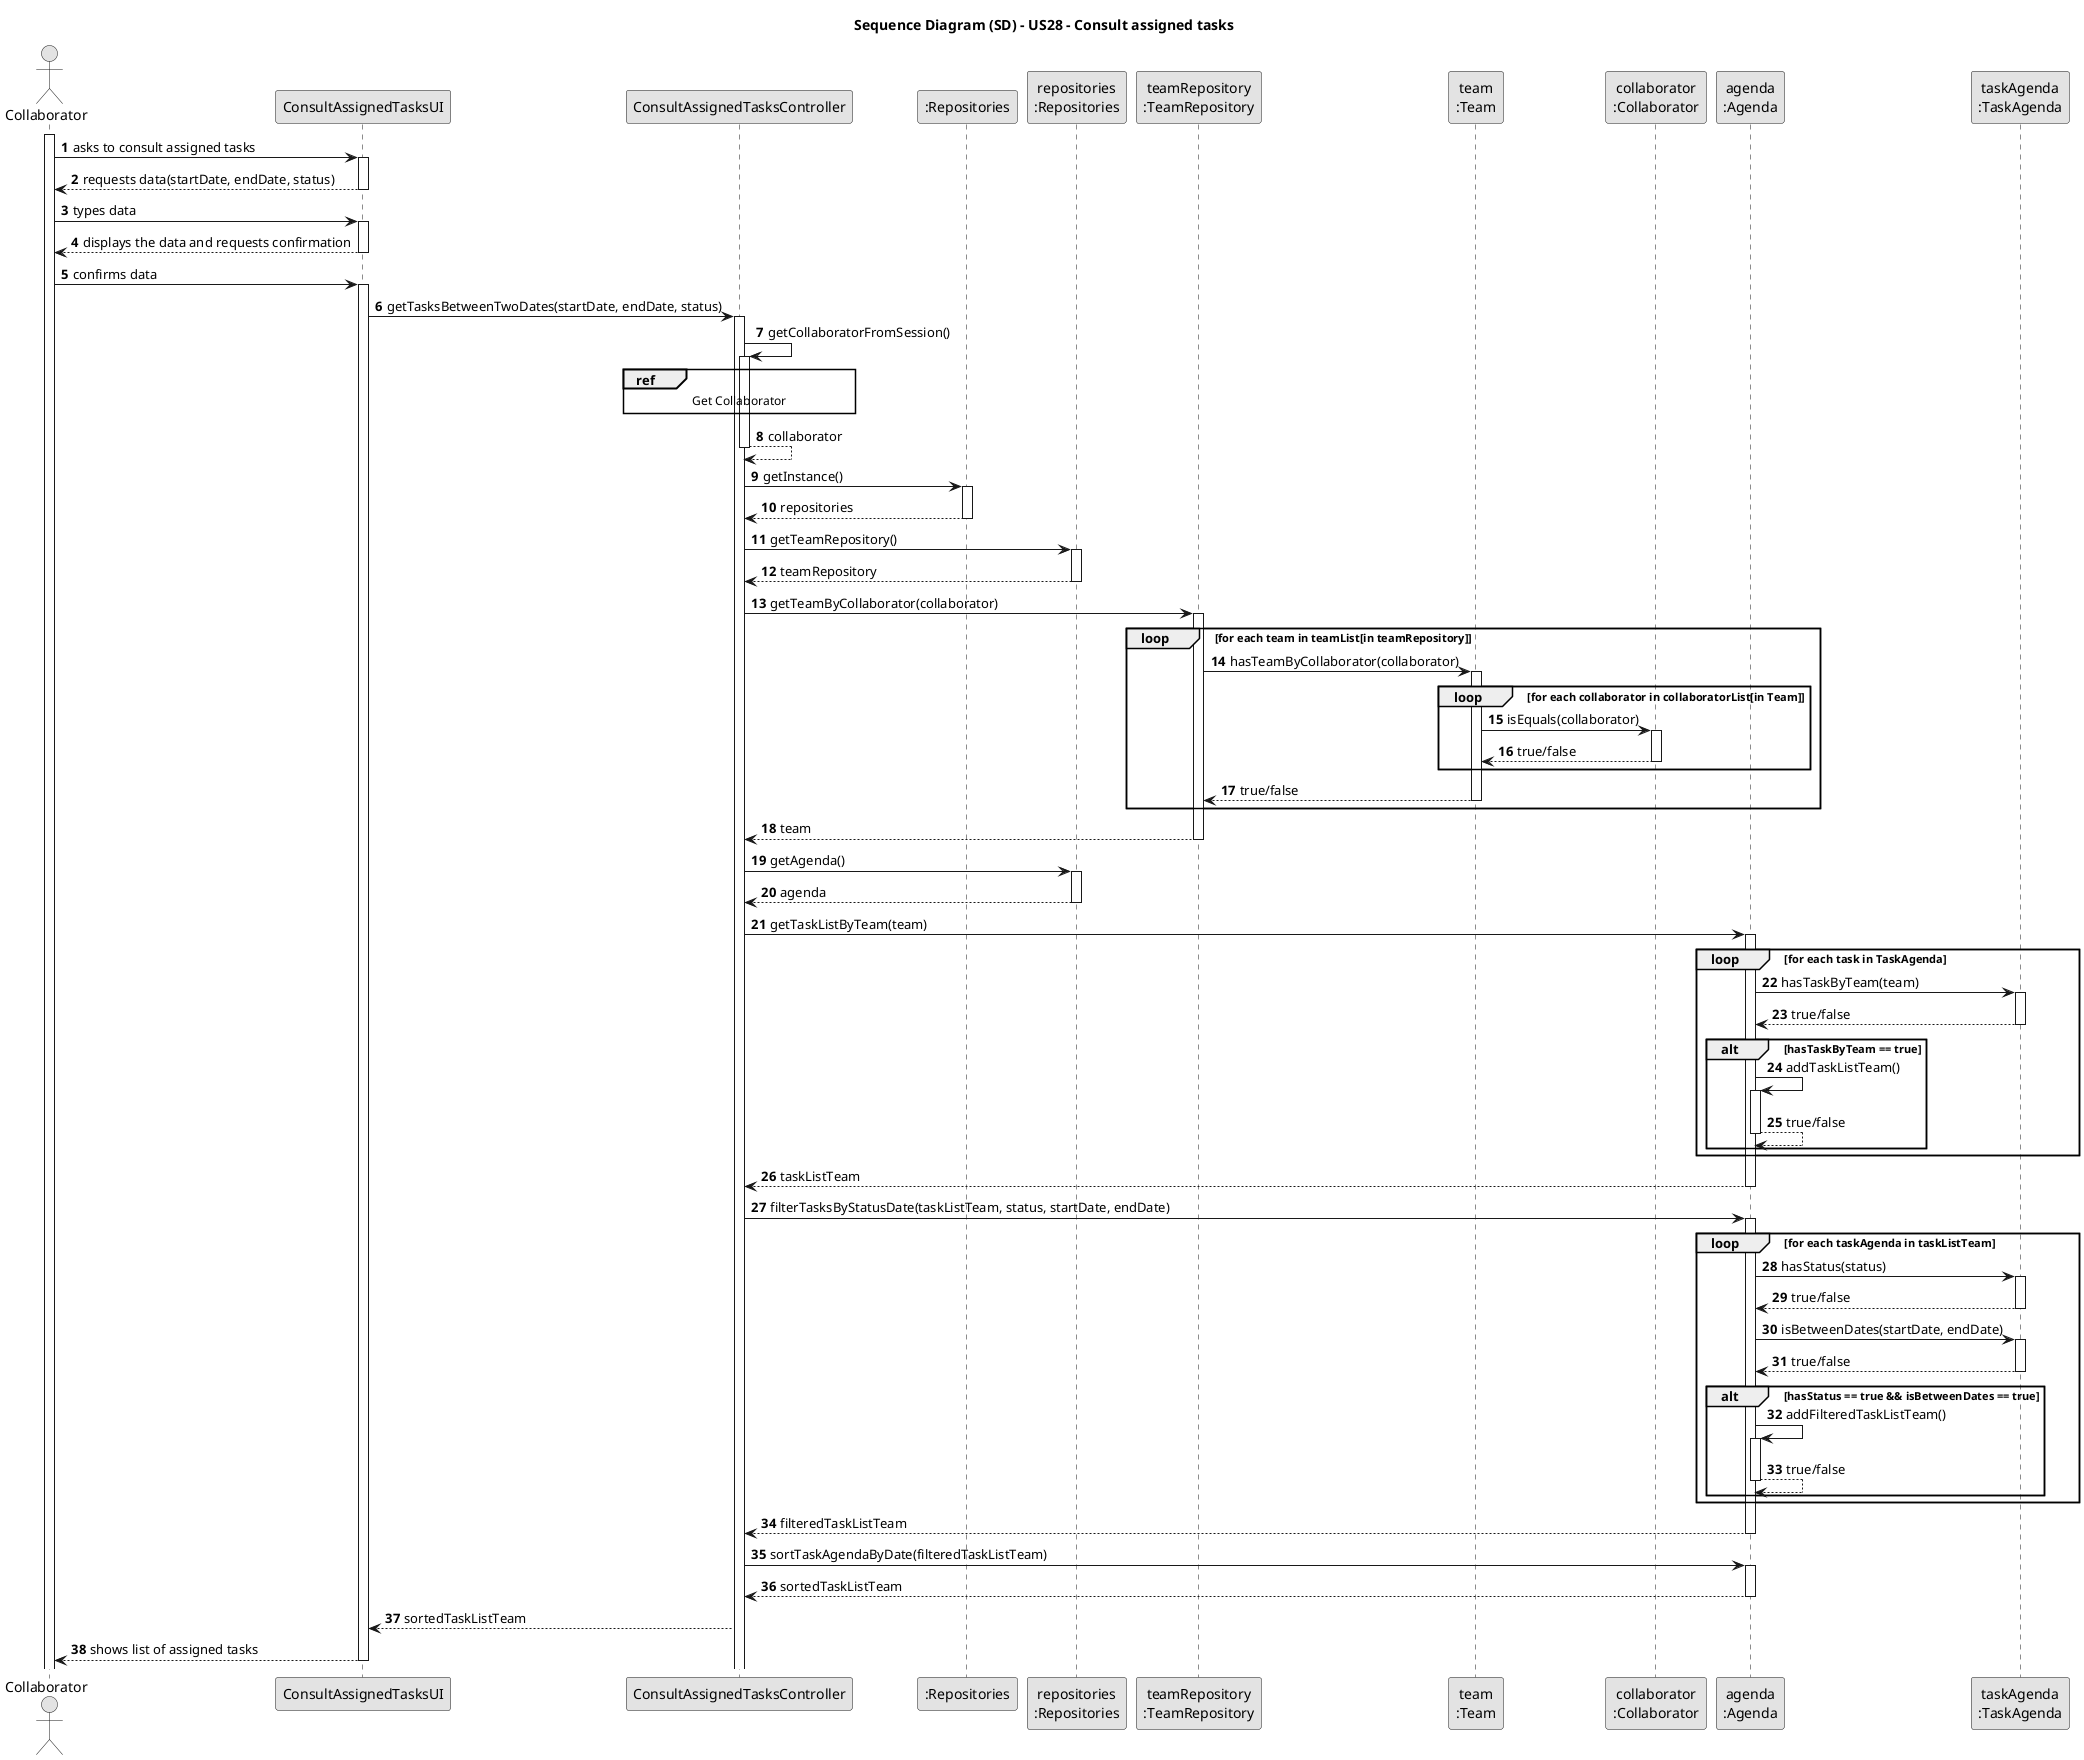 @startuml
skinparam monochrome true
skinparam packageStyle rectangle
skinparam shadowing false

title Sequence Diagram (SD) - US28 - Consult assigned tasks

autonumber

actor "Collaborator" as Col
participant "ConsultAssignedTasksUI" as UI
participant "ConsultAssignedTasksController" as CTRL
participant ":Repositories" as RepositorySingleton
participant "repositories\n:Repositories" as PLAT
participant "teamRepository\n:TeamRepository" as TeamRepo
participant "team\n:Team" as TEAM
participant "collaborator\n:Collaborator" as Collab
participant "agenda\n:Agenda" as AGENDA
participant "taskAgenda\n:TaskAgenda" as TASKAGENDA

activate Col

    Col -> UI : asks to consult assigned tasks
    activate UI

    UI --> Col : requests data(startDate, endDate, status)
    deactivate UI

    Col->UI: types data
    activate UI

    UI --> Col : displays the data and requests confirmation
    deactivate UI

    Col -> UI : confirms data
    activate UI

    UI-> CTRL : getTasksBetweenTwoDates(startDate, endDate, status)
    activate CTRL

        CTRL -> CTRL : getCollaboratorFromSession()
        activate CTRL

            ref over CTRL
                Get Collaborator
            end ref

        CTRL --> CTRL : collaborator
        deactivate CTRL

    CTRL -> RepositorySingleton: getInstance()
    activate RepositorySingleton

    RepositorySingleton --> CTRL: repositories
    deactivate RepositorySingleton

    CTRL -> PLAT : getTeamRepository()
    activate PLAT

    PLAT --> CTRL : teamRepository
    deactivate PLAT

    CTRL -> TeamRepo : getTeamByCollaborator(collaborator)
    activate TeamRepo

        loop for each team in teamList[in teamRepository]

            TeamRepo -> TEAM : hasTeamByCollaborator(collaborator)
            activate TEAM

            loop for each collaborator in collaboratorList[in Team]
                TEAM -> Collab : isEquals(collaborator)
                activate Collab

                Collab --> TEAM: true/false
                deactivate Collab

            end
                TEAM --> TeamRepo : true/false
                deactivate TEAM
        end

        TeamRepo --> CTRL : team
        deactivate TeamRepo

    CTRL -> PLAT: getAgenda()
    activate PLAT

    PLAT --> CTRL: agenda
    deactivate PLAT

    CTRL -> AGENDA: getTaskListByTeam(team)
    activate AGENDA

    loop for each task in TaskAgenda

    AGENDA -> TASKAGENDA: hasTaskByTeam(team)
    activate TASKAGENDA

            TASKAGENDA --> AGENDA: true/false
            deactivate TASKAGENDA

            alt hasTaskByTeam == true
                AGENDA -> AGENDA : addTaskListTeam()
                activate AGENDA

                AGENDA --> AGENDA : true/false
                deactivate AGENDA
            end

    end

    AGENDA --> CTRL: taskListTeam
    deactivate AGENDA

        CTRL -> AGENDA: filterTasksByStatusDate(taskListTeam, status, startDate, endDate)
        activate AGENDA
                loop for each taskAgenda in taskListTeam
        AGENDA -> TASKAGENDA : hasStatus(status)
        activate TASKAGENDA

        TASKAGENDA --> AGENDA : true/false
        deactivate TASKAGENDA

        AGENDA -> TASKAGENDA : isBetweenDates(startDate, endDate)
        activate TASKAGENDA

        TASKAGENDA --> AGENDA : true/false
        deactivate TASKAGENDA

            alt hasStatus == true && isBetweenDates == true
                AGENDA -> AGENDA: addFilteredTaskListTeam()
                activate AGENDA

                AGENDA --> AGENDA: true/false
                deactivate AGENDA
            end

    end

        AGENDA --> CTRL: filteredTaskListTeam
        deactivate AGENDA

        CTRL -> AGENDA: sortTaskAgendaByDate(filteredTaskListTeam)
        activate AGENDA

        AGENDA --> CTRL: sortedTaskListTeam
        deactivate AGENDA

        CTRL --> UI : sortedTaskListTeam

    UI --> Col : shows list of assigned tasks
    deactivate UI

@enduml